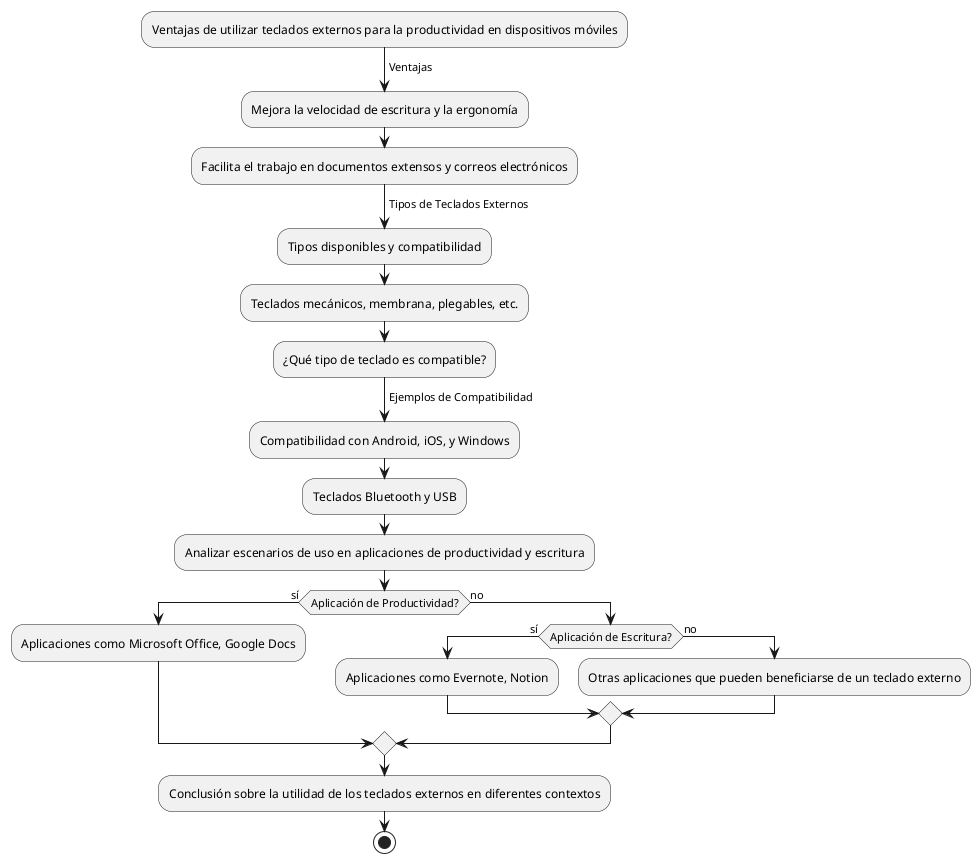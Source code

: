 @startuml start

:Ventajas de utilizar teclados externos para la productividad en dispositivos móviles;
-> Ventajas;
:Mejora la velocidad de escritura y la ergonomía;
:Facilita el trabajo en documentos extensos y correos electrónicos;
-> Tipos de Teclados Externos;
:Tipos disponibles y compatibilidad;
:Teclados mecánicos, membrana, plegables, etc.;

:¿Qué tipo de teclado es compatible?;
-> Ejemplos de Compatibilidad;
:Compatibilidad con Android, iOS, y Windows;
:Teclados Bluetooth y USB;

:Analizar escenarios de uso en aplicaciones de productividad y escritura;

if (Aplicación de Productividad?) then (sí)
    :Aplicaciones como Microsoft Office, Google Docs;
else (no)
    if (Aplicación de Escritura?) then (sí)
        :Aplicaciones como Evernote, Notion;
    else (no)
        :Otras aplicaciones que pueden beneficiarse de un teclado externo;
    endif
endif

:Conclusión sobre la utilidad de los teclados externos en diferentes contextos;
stop
@enduml
